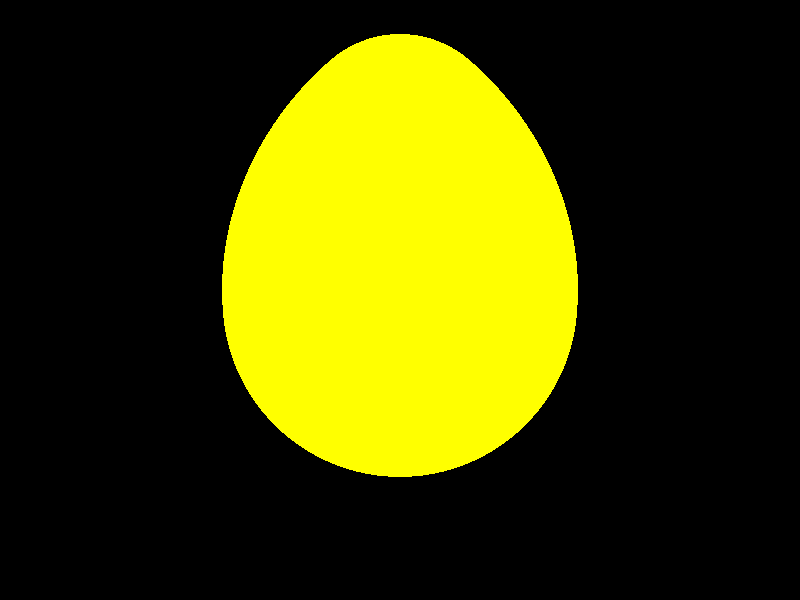 #include "colors.inc"

light_source {
    <4, 5, -6>, color rgb <1, 1, 1>
}

camera {
    location <0, 5, -5>
    look_at <0, 0, 0>
    up <0, 1, 0>
}

ovus {
    2, 1
    translate <0,2.5,35>
    pigment{
        color rgb <1,0,1>
    }
}

ovus {
    2, 1
    pigment{
        color rgb <1,1,0>
    }
}